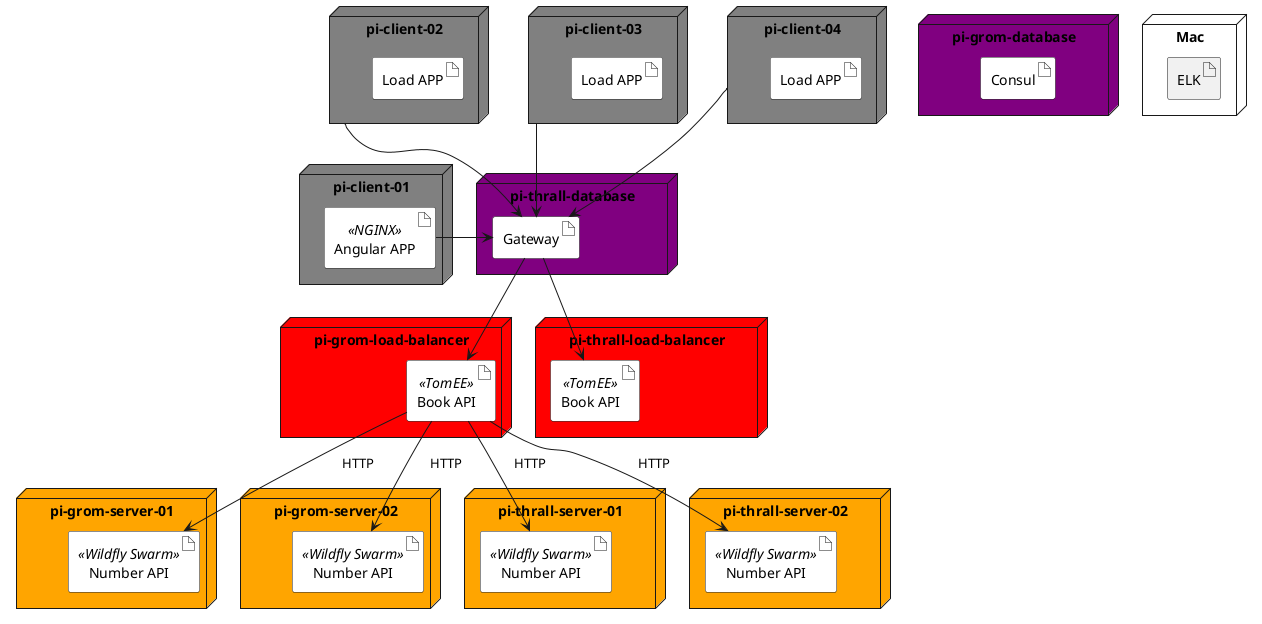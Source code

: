 @startuml

node "pi-client-02" as piclient2 #grey {
    artifact "Load APP" as load2 #white
}

node "pi-client-03" as piclient3 #grey {
    artifact "Load APP" as load3 #white
}

node "pi-client-04" as piclient4 #grey {
    artifact "Load APP" as load4 #white
}

node "pi-client-01" as piclient #grey {
    artifact "Angular APP" <<NGINX>> as angular #white
}

node "pi-grom-server-01" as piserver1 #orange {
    artifact "Number API" <<Wildfly Swarm>> as numberapi #white
}

node "pi-grom-server-02" as piserver2 #orange {
    artifact "Number API" <<Wildfly Swarm>> as numberapi2 #white
}

node "pi-thrall-server-01" as piserver3 #orange {
    artifact "Number API" <<Wildfly Swarm>> as numberapi3 #white
}

node "pi-thrall-server-02" as piserver4 #orange {
    artifact "Number API" <<Wildfly Swarm>> as numberapi4 #white
}

node "pi-grom-load-balancer" as piserver5 #red {
    artifact "Book API" <<TomEE>> as bookapi #white
}

node "pi-thrall-load-balancer" as piserver6 #red {
    artifact "Book API" <<TomEE>> as bookapi2 #white
}

node "pi-grom-database" as piregistry #purple {
    artifact "Consul" as consule #white
}

node "pi-thrall-database" as pitag #purple {
    artifact "Gateway" as gateway #white
}

node "Mac" as mac {
    artifact "ELK" as elk
}

piclient2 --> gateway
piclient3 --> gateway
piclient4 --> gateway
angular -> gateway
gateway --> bookapi
gateway --> bookapi2
bookapi --> numberapi: "     HTTP      "
bookapi --> numberapi2: "     HTTP      "
bookapi --> numberapi3: "     HTTP      "
bookapi --> numberapi4: "     HTTP      "
@enduml
